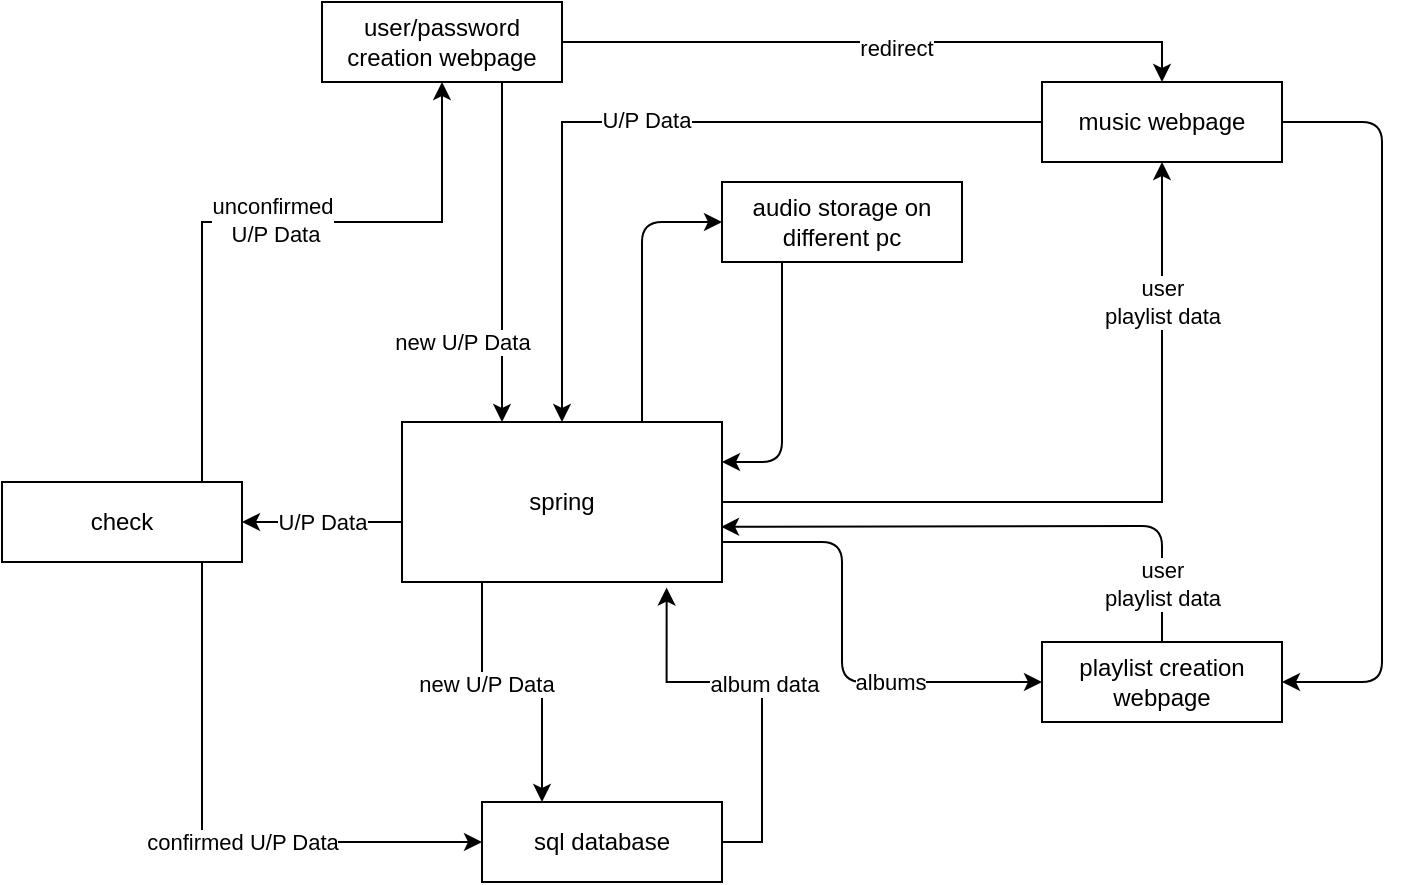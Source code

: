 <mxfile>
    <diagram name="Page-1" id="t3qog6aXEDze5Qjvh7f7">
        <mxGraphModel dx="1017" dy="568" grid="1" gridSize="10" guides="1" tooltips="1" connect="1" arrows="1" fold="1" page="1" pageScale="1" pageWidth="850" pageHeight="1100" background="none" math="0" shadow="0">
            <root>
                <mxCell id="0"/>
                <mxCell id="1" parent="0"/>
                <mxCell id="dmrnsj8Lywu8BeSzJcbg-1" style="edgeStyle=orthogonalEdgeStyle;rounded=0;orthogonalLoop=1;jettySize=auto;html=1;exitX=0.5;exitY=1;exitDx=0;exitDy=0;entryX=0;entryY=0.5;entryDx=0;entryDy=0;" parent="1" source="qa3g5I5-5r9ye9UCrEEn-1" target="qa3g5I5-5r9ye9UCrEEn-2" edge="1">
                    <mxGeometry relative="1" as="geometry">
                        <mxPoint x="280" y="580" as="targetPoint"/>
                        <Array as="points">
                            <mxPoint x="180" y="740"/>
                        </Array>
                    </mxGeometry>
                </mxCell>
                <mxCell id="dmrnsj8Lywu8BeSzJcbg-9" value="confirmed U/P Data" style="edgeLabel;html=1;align=center;verticalAlign=middle;resizable=0;points=[];" parent="dmrnsj8Lywu8BeSzJcbg-1" vertex="1" connectable="0">
                    <mxGeometry x="-0.275" relative="1" as="geometry">
                        <mxPoint x="20" y="64" as="offset"/>
                    </mxGeometry>
                </mxCell>
                <mxCell id="dmrnsj8Lywu8BeSzJcbg-11" style="edgeStyle=orthogonalEdgeStyle;rounded=0;orthogonalLoop=1;jettySize=auto;html=1;exitX=0.5;exitY=0;exitDx=0;exitDy=0;entryX=0.5;entryY=1;entryDx=0;entryDy=0;" parent="1" source="qa3g5I5-5r9ye9UCrEEn-1" target="dmrnsj8Lywu8BeSzJcbg-13" edge="1">
                    <mxGeometry relative="1" as="geometry">
                        <mxPoint x="250" y="400" as="targetPoint"/>
                        <Array as="points">
                            <mxPoint x="180" y="430"/>
                            <mxPoint x="300" y="430"/>
                        </Array>
                    </mxGeometry>
                </mxCell>
                <mxCell id="dmrnsj8Lywu8BeSzJcbg-12" value="unconfirmed&lt;br&gt;&amp;nbsp;U/P Data" style="edgeLabel;html=1;align=center;verticalAlign=middle;resizable=0;points=[];" parent="dmrnsj8Lywu8BeSzJcbg-11" vertex="1" connectable="0">
                    <mxGeometry x="0.135" relative="1" as="geometry">
                        <mxPoint y="-1" as="offset"/>
                    </mxGeometry>
                </mxCell>
                <mxCell id="qa3g5I5-5r9ye9UCrEEn-1" value="check" style="rounded=0;whiteSpace=wrap;html=1;" parent="1" vertex="1">
                    <mxGeometry x="80" y="560" width="120" height="40" as="geometry"/>
                </mxCell>
                <mxCell id="dmrnsj8Lywu8BeSzJcbg-3" style="edgeStyle=orthogonalEdgeStyle;rounded=0;orthogonalLoop=1;jettySize=auto;html=1;exitX=1;exitY=0.5;exitDx=0;exitDy=0;entryX=0.827;entryY=1.035;entryDx=0;entryDy=0;entryPerimeter=0;" parent="1" source="qa3g5I5-5r9ye9UCrEEn-2" target="qa3g5I5-5r9ye9UCrEEn-3" edge="1">
                    <mxGeometry relative="1" as="geometry">
                        <Array as="points">
                            <mxPoint x="460" y="740"/>
                            <mxPoint x="460" y="660"/>
                            <mxPoint x="412" y="660"/>
                        </Array>
                    </mxGeometry>
                </mxCell>
                <mxCell id="dmrnsj8Lywu8BeSzJcbg-4" value="album data" style="edgeLabel;html=1;align=center;verticalAlign=middle;resizable=0;points=[];" parent="dmrnsj8Lywu8BeSzJcbg-3" vertex="1" connectable="0">
                    <mxGeometry x="0.021" y="-1" relative="1" as="geometry">
                        <mxPoint as="offset"/>
                    </mxGeometry>
                </mxCell>
                <mxCell id="qa3g5I5-5r9ye9UCrEEn-2" value="sql database" style="rounded=0;whiteSpace=wrap;html=1;" parent="1" vertex="1">
                    <mxGeometry x="320" y="720" width="120" height="40" as="geometry"/>
                </mxCell>
                <mxCell id="dmrnsj8Lywu8BeSzJcbg-5" style="edgeStyle=orthogonalEdgeStyle;rounded=0;orthogonalLoop=1;jettySize=auto;html=1;exitX=1;exitY=0.5;exitDx=0;exitDy=0;entryX=0.5;entryY=1;entryDx=0;entryDy=0;" parent="1" source="qa3g5I5-5r9ye9UCrEEn-3" target="qa3g5I5-5r9ye9UCrEEn-6" edge="1">
                    <mxGeometry relative="1" as="geometry">
                        <Array as="points">
                            <mxPoint x="660" y="570"/>
                        </Array>
                    </mxGeometry>
                </mxCell>
                <mxCell id="dmrnsj8Lywu8BeSzJcbg-6" value="user &lt;br&gt;playlist data" style="edgeLabel;html=1;align=center;verticalAlign=middle;resizable=0;points=[];" parent="dmrnsj8Lywu8BeSzJcbg-5" vertex="1" connectable="0">
                    <mxGeometry x="-0.19" y="4" relative="1" as="geometry">
                        <mxPoint x="62" y="-96" as="offset"/>
                    </mxGeometry>
                </mxCell>
                <mxCell id="dmrnsj8Lywu8BeSzJcbg-16" style="edgeStyle=orthogonalEdgeStyle;rounded=0;orthogonalLoop=1;jettySize=auto;html=1;exitX=0;exitY=0.5;exitDx=0;exitDy=0;entryX=1;entryY=0.5;entryDx=0;entryDy=0;" parent="1" source="qa3g5I5-5r9ye9UCrEEn-3" target="qa3g5I5-5r9ye9UCrEEn-1" edge="1">
                    <mxGeometry relative="1" as="geometry">
                        <Array as="points">
                            <mxPoint x="300" y="580"/>
                            <mxPoint x="300" y="580"/>
                        </Array>
                    </mxGeometry>
                </mxCell>
                <mxCell id="dmrnsj8Lywu8BeSzJcbg-17" value="U/P Data" style="edgeLabel;html=1;align=center;verticalAlign=middle;resizable=0;points=[];" parent="dmrnsj8Lywu8BeSzJcbg-16" vertex="1" connectable="0">
                    <mxGeometry x="0.324" y="-1" relative="1" as="geometry">
                        <mxPoint x="-4" y="1" as="offset"/>
                    </mxGeometry>
                </mxCell>
                <mxCell id="dmrnsj8Lywu8BeSzJcbg-21" style="edgeStyle=orthogonalEdgeStyle;rounded=0;orthogonalLoop=1;jettySize=auto;html=1;exitX=0.25;exitY=1;exitDx=0;exitDy=0;entryX=0.25;entryY=0;entryDx=0;entryDy=0;" parent="1" source="qa3g5I5-5r9ye9UCrEEn-3" target="qa3g5I5-5r9ye9UCrEEn-2" edge="1">
                    <mxGeometry relative="1" as="geometry"/>
                </mxCell>
                <mxCell id="dmrnsj8Lywu8BeSzJcbg-22" value="new U/P Data" style="edgeLabel;html=1;align=center;verticalAlign=middle;resizable=0;points=[];" parent="dmrnsj8Lywu8BeSzJcbg-21" vertex="1" connectable="0">
                    <mxGeometry x="-0.28" y="2" relative="1" as="geometry">
                        <mxPoint as="offset"/>
                    </mxGeometry>
                </mxCell>
                <mxCell id="5" style="edgeStyle=none;html=1;exitX=1;exitY=0.75;exitDx=0;exitDy=0;entryX=0;entryY=0.5;entryDx=0;entryDy=0;" edge="1" parent="1" source="qa3g5I5-5r9ye9UCrEEn-3" target="2">
                    <mxGeometry relative="1" as="geometry">
                        <Array as="points">
                            <mxPoint x="500" y="590"/>
                            <mxPoint x="500" y="660"/>
                        </Array>
                    </mxGeometry>
                </mxCell>
                <mxCell id="6" value="albums" style="edgeLabel;html=1;align=center;verticalAlign=middle;resizable=0;points=[];" vertex="1" connectable="0" parent="5">
                    <mxGeometry x="0.336" relative="1" as="geometry">
                        <mxPoint as="offset"/>
                    </mxGeometry>
                </mxCell>
                <mxCell id="12" style="edgeStyle=none;html=1;exitX=0.75;exitY=0;exitDx=0;exitDy=0;entryX=0;entryY=0.5;entryDx=0;entryDy=0;" edge="1" parent="1" source="qa3g5I5-5r9ye9UCrEEn-3" target="11">
                    <mxGeometry relative="1" as="geometry">
                        <Array as="points">
                            <mxPoint x="400" y="430"/>
                        </Array>
                    </mxGeometry>
                </mxCell>
                <mxCell id="qa3g5I5-5r9ye9UCrEEn-3" value="spring" style="rounded=0;whiteSpace=wrap;html=1;" parent="1" vertex="1">
                    <mxGeometry x="280" y="530" width="160" height="80" as="geometry"/>
                </mxCell>
                <mxCell id="dmrnsj8Lywu8BeSzJcbg-7" style="edgeStyle=orthogonalEdgeStyle;rounded=0;orthogonalLoop=1;jettySize=auto;html=1;exitX=0;exitY=0.5;exitDx=0;exitDy=0;entryX=0.5;entryY=0;entryDx=0;entryDy=0;" parent="1" source="qa3g5I5-5r9ye9UCrEEn-6" target="qa3g5I5-5r9ye9UCrEEn-3" edge="1">
                    <mxGeometry relative="1" as="geometry"/>
                </mxCell>
                <mxCell id="dmrnsj8Lywu8BeSzJcbg-8" value="U/P Data" style="edgeLabel;html=1;align=center;verticalAlign=middle;resizable=0;points=[];" parent="dmrnsj8Lywu8BeSzJcbg-7" vertex="1" connectable="0">
                    <mxGeometry x="0.015" y="-1" relative="1" as="geometry">
                        <mxPoint as="offset"/>
                    </mxGeometry>
                </mxCell>
                <mxCell id="3" style="edgeStyle=none;html=1;exitX=1;exitY=0.5;exitDx=0;exitDy=0;entryX=1;entryY=0.5;entryDx=0;entryDy=0;" edge="1" parent="1" source="qa3g5I5-5r9ye9UCrEEn-6" target="2">
                    <mxGeometry relative="1" as="geometry">
                        <Array as="points">
                            <mxPoint x="770" y="380"/>
                            <mxPoint x="770" y="520"/>
                            <mxPoint x="770" y="660"/>
                        </Array>
                    </mxGeometry>
                </mxCell>
                <mxCell id="qa3g5I5-5r9ye9UCrEEn-6" value="music webpage" style="rounded=0;whiteSpace=wrap;html=1;" parent="1" vertex="1">
                    <mxGeometry x="600" y="360" width="120" height="40" as="geometry"/>
                </mxCell>
                <mxCell id="qa3g5I5-5r9ye9UCrEEn-10" style="edgeStyle=orthogonalEdgeStyle;rounded=0;orthogonalLoop=1;jettySize=auto;html=1;exitX=0.5;exitY=1;exitDx=0;exitDy=0;" parent="1" source="qa3g5I5-5r9ye9UCrEEn-1" target="qa3g5I5-5r9ye9UCrEEn-1" edge="1">
                    <mxGeometry relative="1" as="geometry"/>
                </mxCell>
                <mxCell id="dmrnsj8Lywu8BeSzJcbg-15" style="edgeStyle=orthogonalEdgeStyle;rounded=0;orthogonalLoop=1;jettySize=auto;html=1;exitX=1;exitY=0.5;exitDx=0;exitDy=0;entryX=0.5;entryY=0;entryDx=0;entryDy=0;" parent="1" source="dmrnsj8Lywu8BeSzJcbg-13" target="qa3g5I5-5r9ye9UCrEEn-6" edge="1">
                    <mxGeometry relative="1" as="geometry">
                        <mxPoint x="470" y="345" as="targetPoint"/>
                        <Array as="points">
                            <mxPoint x="360" y="340"/>
                            <mxPoint x="660" y="340"/>
                        </Array>
                    </mxGeometry>
                </mxCell>
                <mxCell id="dmrnsj8Lywu8BeSzJcbg-23" value="redirect" style="edgeLabel;html=1;align=center;verticalAlign=middle;resizable=0;points=[];" parent="dmrnsj8Lywu8BeSzJcbg-15" vertex="1" connectable="0">
                    <mxGeometry x="0.043" y="-3" relative="1" as="geometry">
                        <mxPoint as="offset"/>
                    </mxGeometry>
                </mxCell>
                <mxCell id="dmrnsj8Lywu8BeSzJcbg-19" style="edgeStyle=orthogonalEdgeStyle;rounded=0;orthogonalLoop=1;jettySize=auto;html=1;exitX=0.75;exitY=1;exitDx=0;exitDy=0;" parent="1" source="dmrnsj8Lywu8BeSzJcbg-13" edge="1">
                    <mxGeometry relative="1" as="geometry">
                        <mxPoint x="330" y="530" as="targetPoint"/>
                        <Array as="points">
                            <mxPoint x="330" y="530"/>
                        </Array>
                    </mxGeometry>
                </mxCell>
                <mxCell id="dmrnsj8Lywu8BeSzJcbg-20" value="new U/P Data" style="edgeLabel;html=1;align=center;verticalAlign=middle;resizable=0;points=[];" parent="dmrnsj8Lywu8BeSzJcbg-19" vertex="1" connectable="0">
                    <mxGeometry x="0.089" y="2" relative="1" as="geometry">
                        <mxPoint x="-22" y="37" as="offset"/>
                    </mxGeometry>
                </mxCell>
                <mxCell id="dmrnsj8Lywu8BeSzJcbg-13" value="user/password&lt;br&gt;creation webpage" style="whiteSpace=wrap;html=1;" parent="1" vertex="1">
                    <mxGeometry x="240" y="320" width="120" height="40" as="geometry"/>
                </mxCell>
                <mxCell id="16" style="edgeStyle=none;html=1;exitX=0.5;exitY=0;exitDx=0;exitDy=0;entryX=0.997;entryY=0.655;entryDx=0;entryDy=0;entryPerimeter=0;" edge="1" parent="1" source="2" target="qa3g5I5-5r9ye9UCrEEn-3">
                    <mxGeometry relative="1" as="geometry">
                        <Array as="points">
                            <mxPoint x="660" y="582"/>
                        </Array>
                    </mxGeometry>
                </mxCell>
                <mxCell id="18" value="user&lt;br&gt;playlist data" style="edgeLabel;html=1;align=center;verticalAlign=middle;resizable=0;points=[];" vertex="1" connectable="0" parent="16">
                    <mxGeometry x="-0.716" relative="1" as="geometry">
                        <mxPoint y="10" as="offset"/>
                    </mxGeometry>
                </mxCell>
                <mxCell id="2" value="playlist creation webpage" style="rounded=0;whiteSpace=wrap;html=1;" vertex="1" parent="1">
                    <mxGeometry x="600" y="640" width="120" height="40" as="geometry"/>
                </mxCell>
                <mxCell id="17" style="edgeStyle=none;html=1;exitX=0.25;exitY=1;exitDx=0;exitDy=0;entryX=1;entryY=0.25;entryDx=0;entryDy=0;" edge="1" parent="1" source="11" target="qa3g5I5-5r9ye9UCrEEn-3">
                    <mxGeometry relative="1" as="geometry">
                        <Array as="points">
                            <mxPoint x="470" y="550"/>
                        </Array>
                    </mxGeometry>
                </mxCell>
                <mxCell id="11" value="audio storage on different pc" style="rounded=0;whiteSpace=wrap;html=1;" vertex="1" parent="1">
                    <mxGeometry x="440" y="410" width="120" height="40" as="geometry"/>
                </mxCell>
            </root>
        </mxGraphModel>
    </diagram>
</mxfile>